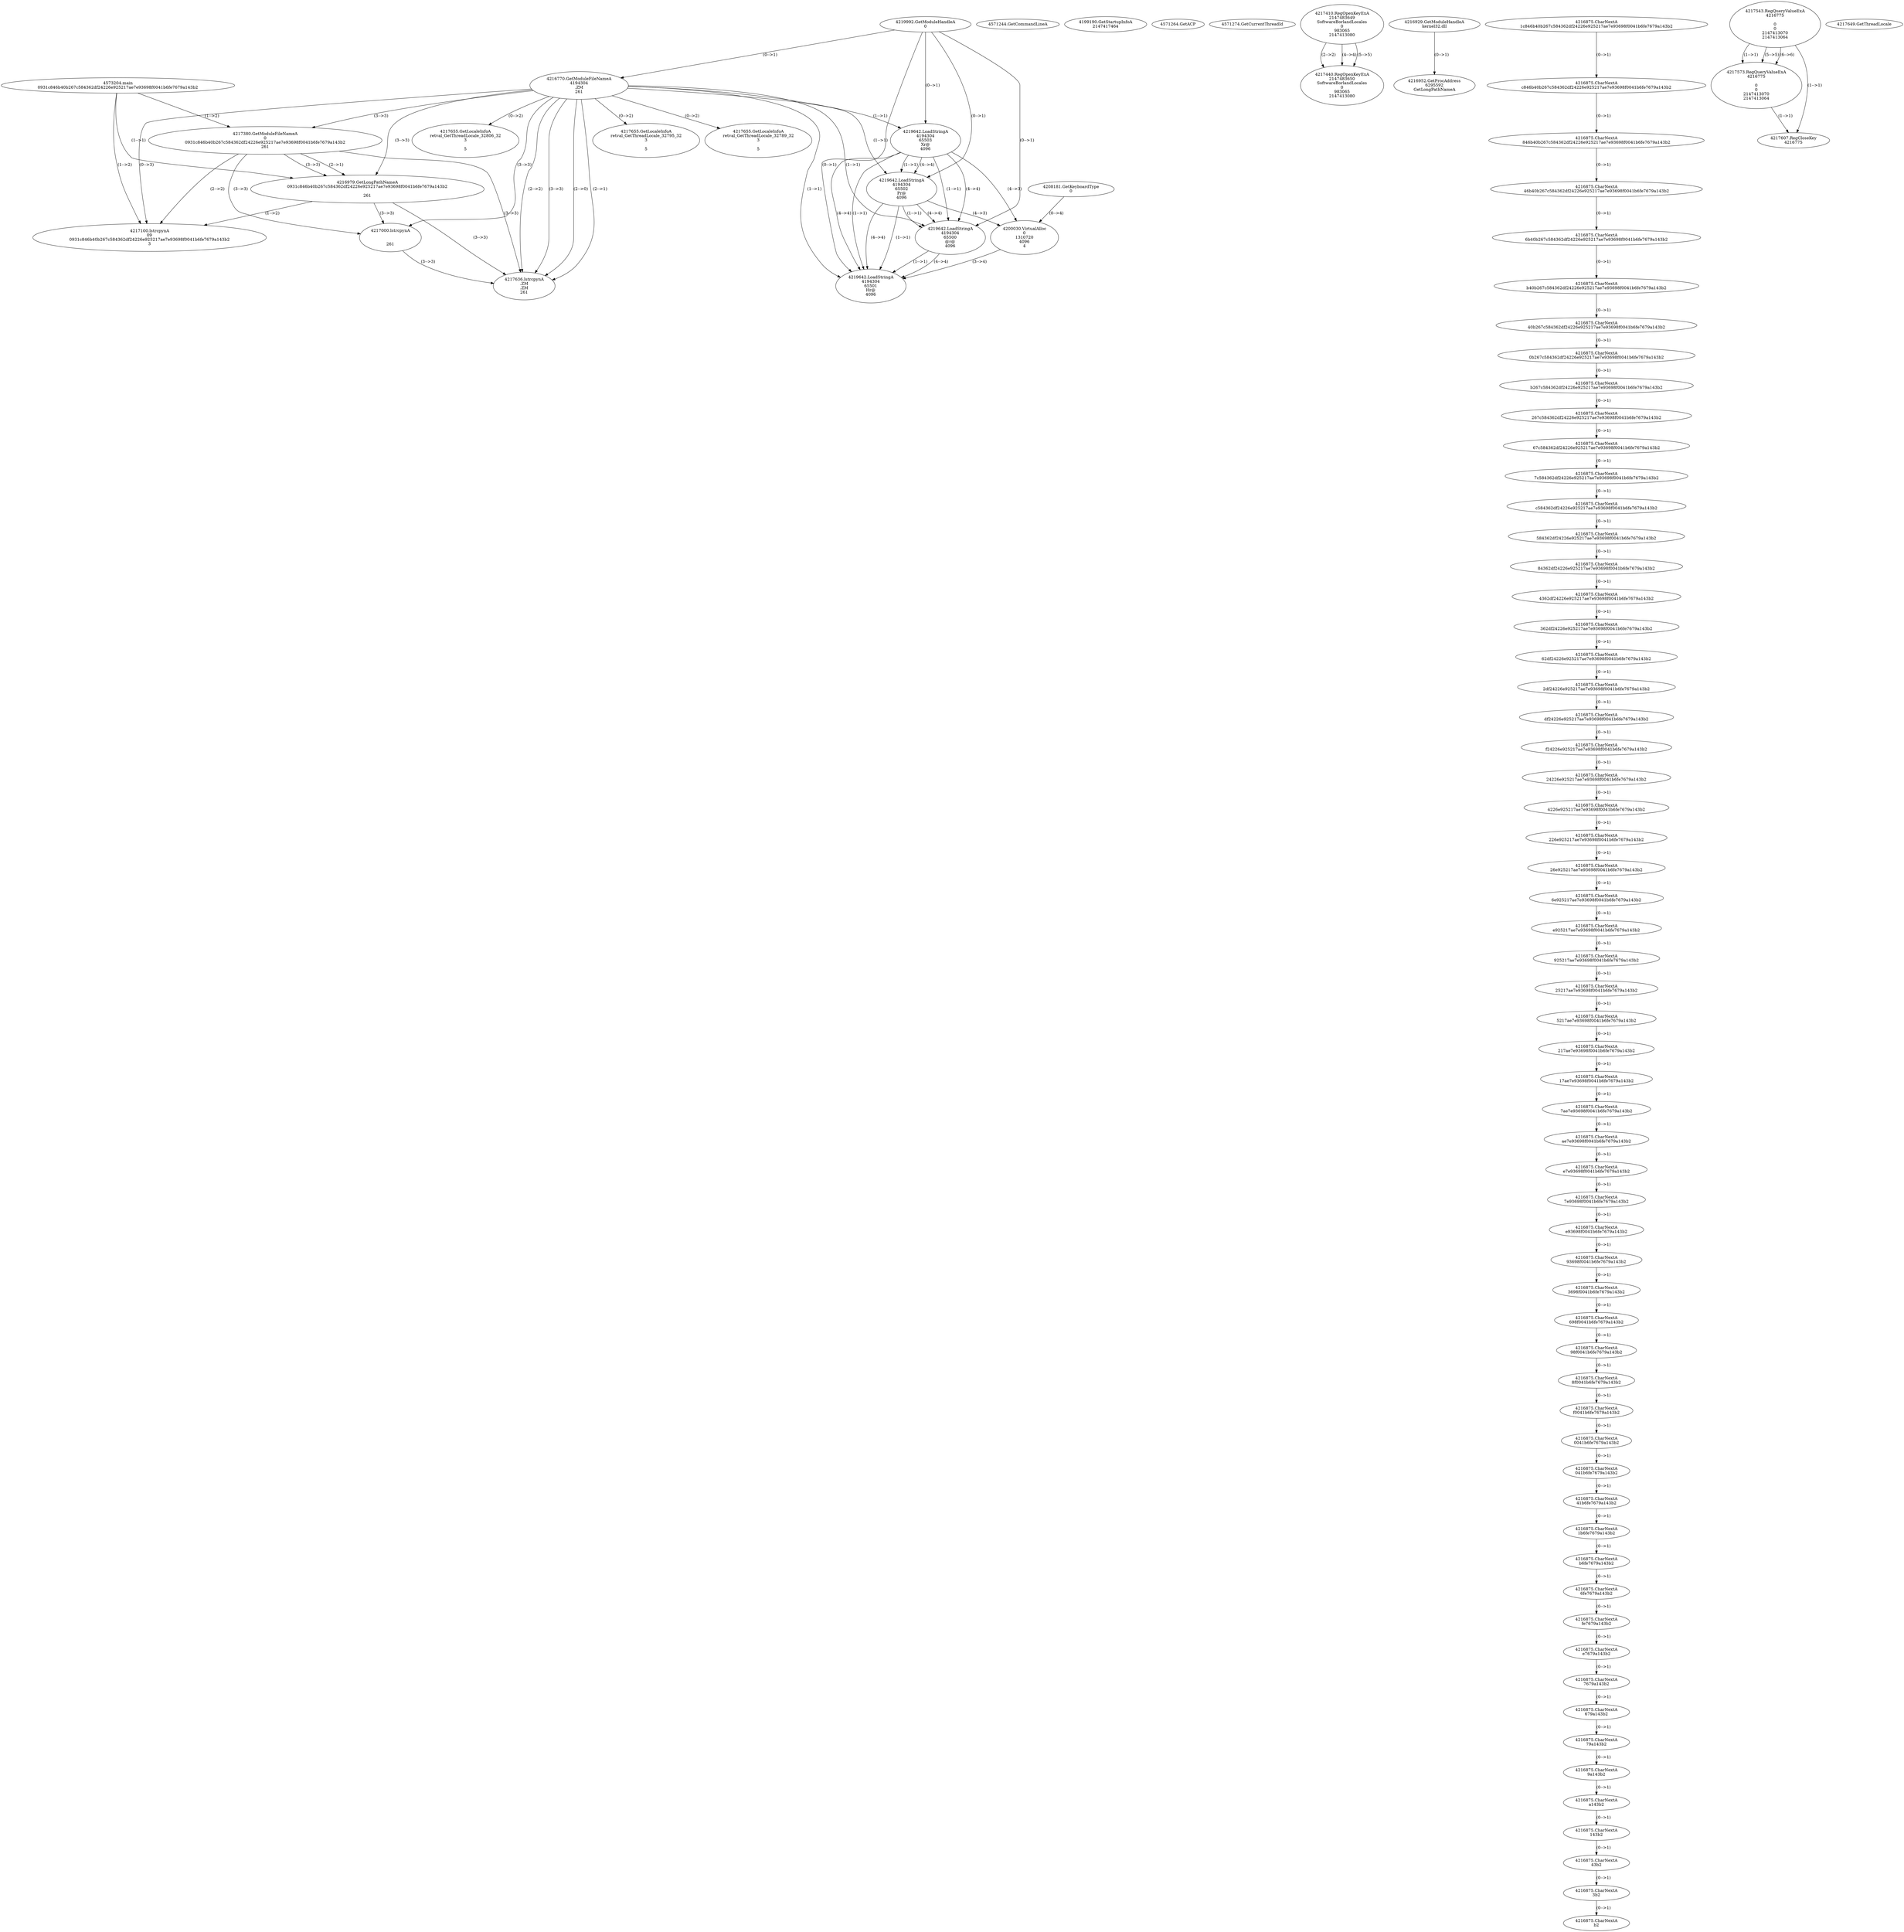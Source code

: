 // Global SCDG with merge call
digraph {
	0 [label="4573204.main
0931c846b40b267c584362df24226e925217ae7e93698f0041b6fe7679a143b2"]
	1 [label="4219992.GetModuleHandleA
0"]
	2 [label="4208181.GetKeyboardType
0"]
	3 [label="4571244.GetCommandLineA
"]
	4 [label="4199190.GetStartupInfoA
2147417464"]
	5 [label="4571264.GetACP
"]
	6 [label="4571274.GetCurrentThreadId
"]
	7 [label="4216770.GetModuleFileNameA
4194304
.ZM
261"]
	1 -> 7 [label="(0-->1)"]
	8 [label="4217380.GetModuleFileNameA
0
0931c846b40b267c584362df24226e925217ae7e93698f0041b6fe7679a143b2
261"]
	0 -> 8 [label="(1-->2)"]
	7 -> 8 [label="(3-->3)"]
	9 [label="4217410.RegOpenKeyExA
2147483649
Software\Borland\Locales
0
983065
2147413080"]
	10 [label="4217440.RegOpenKeyExA
2147483650
Software\Borland\Locales
0
983065
2147413080"]
	9 -> 10 [label="(2-->2)"]
	9 -> 10 [label="(4-->4)"]
	9 -> 10 [label="(5-->5)"]
	11 [label="4216929.GetModuleHandleA
kernel32.dll"]
	12 [label="4216952.GetProcAddress
6295592
GetLongPathNameA"]
	11 -> 12 [label="(0-->1)"]
	13 [label="4216979.GetLongPathNameA
0931c846b40b267c584362df24226e925217ae7e93698f0041b6fe7679a143b2

261"]
	0 -> 13 [label="(1-->1)"]
	8 -> 13 [label="(2-->1)"]
	7 -> 13 [label="(3-->3)"]
	8 -> 13 [label="(3-->3)"]
	14 [label="4217100.lstrcpynA
09
0931c846b40b267c584362df24226e925217ae7e93698f0041b6fe7679a143b2
3"]
	0 -> 14 [label="(1-->2)"]
	8 -> 14 [label="(2-->2)"]
	13 -> 14 [label="(1-->2)"]
	7 -> 14 [label="(0-->3)"]
	15 [label="4216875.CharNextA
1c846b40b267c584362df24226e925217ae7e93698f0041b6fe7679a143b2"]
	16 [label="4216875.CharNextA
c846b40b267c584362df24226e925217ae7e93698f0041b6fe7679a143b2"]
	15 -> 16 [label="(0-->1)"]
	17 [label="4216875.CharNextA
846b40b267c584362df24226e925217ae7e93698f0041b6fe7679a143b2"]
	16 -> 17 [label="(0-->1)"]
	18 [label="4216875.CharNextA
46b40b267c584362df24226e925217ae7e93698f0041b6fe7679a143b2"]
	17 -> 18 [label="(0-->1)"]
	19 [label="4216875.CharNextA
6b40b267c584362df24226e925217ae7e93698f0041b6fe7679a143b2"]
	18 -> 19 [label="(0-->1)"]
	20 [label="4216875.CharNextA
b40b267c584362df24226e925217ae7e93698f0041b6fe7679a143b2"]
	19 -> 20 [label="(0-->1)"]
	21 [label="4216875.CharNextA
40b267c584362df24226e925217ae7e93698f0041b6fe7679a143b2"]
	20 -> 21 [label="(0-->1)"]
	22 [label="4216875.CharNextA
0b267c584362df24226e925217ae7e93698f0041b6fe7679a143b2"]
	21 -> 22 [label="(0-->1)"]
	23 [label="4216875.CharNextA
b267c584362df24226e925217ae7e93698f0041b6fe7679a143b2"]
	22 -> 23 [label="(0-->1)"]
	24 [label="4216875.CharNextA
267c584362df24226e925217ae7e93698f0041b6fe7679a143b2"]
	23 -> 24 [label="(0-->1)"]
	25 [label="4216875.CharNextA
67c584362df24226e925217ae7e93698f0041b6fe7679a143b2"]
	24 -> 25 [label="(0-->1)"]
	26 [label="4216875.CharNextA
7c584362df24226e925217ae7e93698f0041b6fe7679a143b2"]
	25 -> 26 [label="(0-->1)"]
	27 [label="4216875.CharNextA
c584362df24226e925217ae7e93698f0041b6fe7679a143b2"]
	26 -> 27 [label="(0-->1)"]
	28 [label="4216875.CharNextA
584362df24226e925217ae7e93698f0041b6fe7679a143b2"]
	27 -> 28 [label="(0-->1)"]
	29 [label="4216875.CharNextA
84362df24226e925217ae7e93698f0041b6fe7679a143b2"]
	28 -> 29 [label="(0-->1)"]
	30 [label="4216875.CharNextA
4362df24226e925217ae7e93698f0041b6fe7679a143b2"]
	29 -> 30 [label="(0-->1)"]
	31 [label="4216875.CharNextA
362df24226e925217ae7e93698f0041b6fe7679a143b2"]
	30 -> 31 [label="(0-->1)"]
	32 [label="4216875.CharNextA
62df24226e925217ae7e93698f0041b6fe7679a143b2"]
	31 -> 32 [label="(0-->1)"]
	33 [label="4216875.CharNextA
2df24226e925217ae7e93698f0041b6fe7679a143b2"]
	32 -> 33 [label="(0-->1)"]
	34 [label="4216875.CharNextA
df24226e925217ae7e93698f0041b6fe7679a143b2"]
	33 -> 34 [label="(0-->1)"]
	35 [label="4216875.CharNextA
f24226e925217ae7e93698f0041b6fe7679a143b2"]
	34 -> 35 [label="(0-->1)"]
	36 [label="4216875.CharNextA
24226e925217ae7e93698f0041b6fe7679a143b2"]
	35 -> 36 [label="(0-->1)"]
	37 [label="4216875.CharNextA
4226e925217ae7e93698f0041b6fe7679a143b2"]
	36 -> 37 [label="(0-->1)"]
	38 [label="4216875.CharNextA
226e925217ae7e93698f0041b6fe7679a143b2"]
	37 -> 38 [label="(0-->1)"]
	39 [label="4216875.CharNextA
26e925217ae7e93698f0041b6fe7679a143b2"]
	38 -> 39 [label="(0-->1)"]
	40 [label="4216875.CharNextA
6e925217ae7e93698f0041b6fe7679a143b2"]
	39 -> 40 [label="(0-->1)"]
	41 [label="4216875.CharNextA
e925217ae7e93698f0041b6fe7679a143b2"]
	40 -> 41 [label="(0-->1)"]
	42 [label="4216875.CharNextA
925217ae7e93698f0041b6fe7679a143b2"]
	41 -> 42 [label="(0-->1)"]
	43 [label="4216875.CharNextA
25217ae7e93698f0041b6fe7679a143b2"]
	42 -> 43 [label="(0-->1)"]
	44 [label="4216875.CharNextA
5217ae7e93698f0041b6fe7679a143b2"]
	43 -> 44 [label="(0-->1)"]
	45 [label="4216875.CharNextA
217ae7e93698f0041b6fe7679a143b2"]
	44 -> 45 [label="(0-->1)"]
	46 [label="4216875.CharNextA
17ae7e93698f0041b6fe7679a143b2"]
	45 -> 46 [label="(0-->1)"]
	47 [label="4216875.CharNextA
7ae7e93698f0041b6fe7679a143b2"]
	46 -> 47 [label="(0-->1)"]
	48 [label="4216875.CharNextA
ae7e93698f0041b6fe7679a143b2"]
	47 -> 48 [label="(0-->1)"]
	49 [label="4216875.CharNextA
e7e93698f0041b6fe7679a143b2"]
	48 -> 49 [label="(0-->1)"]
	50 [label="4216875.CharNextA
7e93698f0041b6fe7679a143b2"]
	49 -> 50 [label="(0-->1)"]
	51 [label="4216875.CharNextA
e93698f0041b6fe7679a143b2"]
	50 -> 51 [label="(0-->1)"]
	52 [label="4216875.CharNextA
93698f0041b6fe7679a143b2"]
	51 -> 52 [label="(0-->1)"]
	53 [label="4216875.CharNextA
3698f0041b6fe7679a143b2"]
	52 -> 53 [label="(0-->1)"]
	54 [label="4216875.CharNextA
698f0041b6fe7679a143b2"]
	53 -> 54 [label="(0-->1)"]
	55 [label="4216875.CharNextA
98f0041b6fe7679a143b2"]
	54 -> 55 [label="(0-->1)"]
	56 [label="4216875.CharNextA
8f0041b6fe7679a143b2"]
	55 -> 56 [label="(0-->1)"]
	57 [label="4216875.CharNextA
f0041b6fe7679a143b2"]
	56 -> 57 [label="(0-->1)"]
	58 [label="4216875.CharNextA
0041b6fe7679a143b2"]
	57 -> 58 [label="(0-->1)"]
	59 [label="4216875.CharNextA
041b6fe7679a143b2"]
	58 -> 59 [label="(0-->1)"]
	60 [label="4216875.CharNextA
41b6fe7679a143b2"]
	59 -> 60 [label="(0-->1)"]
	61 [label="4216875.CharNextA
1b6fe7679a143b2"]
	60 -> 61 [label="(0-->1)"]
	62 [label="4216875.CharNextA
b6fe7679a143b2"]
	61 -> 62 [label="(0-->1)"]
	63 [label="4216875.CharNextA
6fe7679a143b2"]
	62 -> 63 [label="(0-->1)"]
	64 [label="4216875.CharNextA
fe7679a143b2"]
	63 -> 64 [label="(0-->1)"]
	65 [label="4216875.CharNextA
e7679a143b2"]
	64 -> 65 [label="(0-->1)"]
	66 [label="4216875.CharNextA
7679a143b2"]
	65 -> 66 [label="(0-->1)"]
	67 [label="4216875.CharNextA
679a143b2"]
	66 -> 67 [label="(0-->1)"]
	68 [label="4216875.CharNextA
79a143b2"]
	67 -> 68 [label="(0-->1)"]
	69 [label="4216875.CharNextA
9a143b2"]
	68 -> 69 [label="(0-->1)"]
	70 [label="4216875.CharNextA
a143b2"]
	69 -> 70 [label="(0-->1)"]
	71 [label="4216875.CharNextA
143b2"]
	70 -> 71 [label="(0-->1)"]
	72 [label="4216875.CharNextA
43b2"]
	71 -> 72 [label="(0-->1)"]
	73 [label="4216875.CharNextA
3b2"]
	72 -> 73 [label="(0-->1)"]
	74 [label="4216875.CharNextA
b2"]
	73 -> 74 [label="(0-->1)"]
	75 [label="4217000.lstrcpynA


261"]
	7 -> 75 [label="(3-->3)"]
	8 -> 75 [label="(3-->3)"]
	13 -> 75 [label="(3-->3)"]
	76 [label="4217543.RegQueryValueExA
4216775

0
0
2147413070
2147413064"]
	77 [label="4217573.RegQueryValueExA
4216775

0
0
2147413070
2147413064"]
	76 -> 77 [label="(1-->1)"]
	76 -> 77 [label="(5-->5)"]
	76 -> 77 [label="(6-->6)"]
	78 [label="4217607.RegCloseKey
4216775"]
	76 -> 78 [label="(1-->1)"]
	77 -> 78 [label="(1-->1)"]
	79 [label="4217636.lstrcpynA
.ZM
.ZM
261"]
	7 -> 79 [label="(2-->1)"]
	7 -> 79 [label="(2-->2)"]
	7 -> 79 [label="(3-->3)"]
	8 -> 79 [label="(3-->3)"]
	13 -> 79 [label="(3-->3)"]
	75 -> 79 [label="(3-->3)"]
	7 -> 79 [label="(2-->0)"]
	80 [label="4217649.GetThreadLocale
"]
	81 [label="4217655.GetLocaleInfoA
retval_GetThreadLocale_32806_32
3

5"]
	7 -> 81 [label="(0-->2)"]
	82 [label="4219642.LoadStringA
4194304
65503
Xr@
4096"]
	1 -> 82 [label="(0-->1)"]
	7 -> 82 [label="(1-->1)"]
	83 [label="4219642.LoadStringA
4194304
65502
Pr@
4096"]
	1 -> 83 [label="(0-->1)"]
	7 -> 83 [label="(1-->1)"]
	82 -> 83 [label="(1-->1)"]
	82 -> 83 [label="(4-->4)"]
	84 [label="4200030.VirtualAlloc
0
1310720
4096
4"]
	82 -> 84 [label="(4-->3)"]
	83 -> 84 [label="(4-->3)"]
	2 -> 84 [label="(0-->4)"]
	85 [label="4219642.LoadStringA
4194304
65500
@r@
4096"]
	1 -> 85 [label="(0-->1)"]
	7 -> 85 [label="(1-->1)"]
	82 -> 85 [label="(1-->1)"]
	83 -> 85 [label="(1-->1)"]
	82 -> 85 [label="(4-->4)"]
	83 -> 85 [label="(4-->4)"]
	86 [label="4219642.LoadStringA
4194304
65501
Hr@
4096"]
	1 -> 86 [label="(0-->1)"]
	7 -> 86 [label="(1-->1)"]
	82 -> 86 [label="(1-->1)"]
	83 -> 86 [label="(1-->1)"]
	85 -> 86 [label="(1-->1)"]
	82 -> 86 [label="(4-->4)"]
	83 -> 86 [label="(4-->4)"]
	84 -> 86 [label="(3-->4)"]
	85 -> 86 [label="(4-->4)"]
	87 [label="4217655.GetLocaleInfoA
retval_GetThreadLocale_32795_32
3

5"]
	7 -> 87 [label="(0-->2)"]
	88 [label="4217655.GetLocaleInfoA
retval_GetThreadLocale_32789_32
3

5"]
	7 -> 88 [label="(0-->2)"]
}
